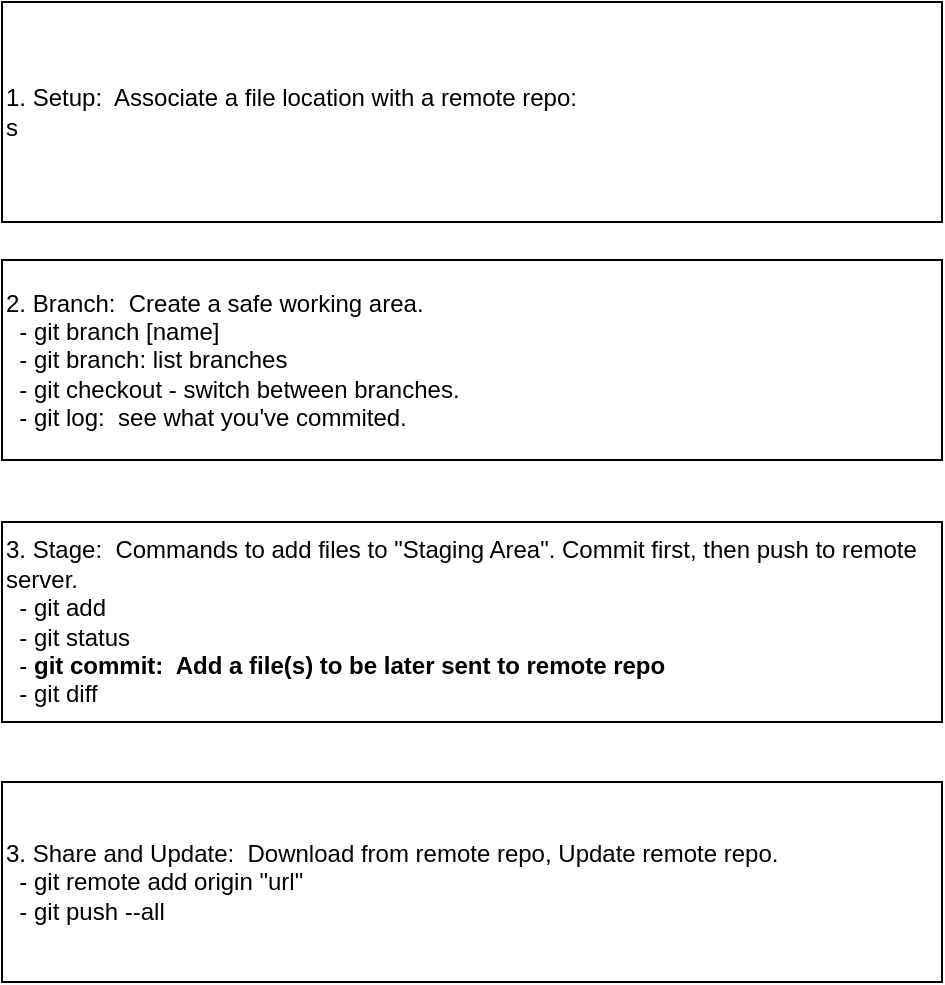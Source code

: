 <mxfile version="23.0.2" type="device">
  <diagram name="Page-1" id="_J6HJHUhG5IzxV83CUwv">
    <mxGraphModel dx="756" dy="777" grid="1" gridSize="10" guides="1" tooltips="1" connect="1" arrows="1" fold="1" page="1" pageScale="1" pageWidth="850" pageHeight="1100" math="0" shadow="0">
      <root>
        <mxCell id="0" />
        <mxCell id="1" parent="0" />
        <mxCell id="dWvBo8iCt_FARk4mqyUM-1" value="3. Stage:&amp;nbsp; Commands to add files to &quot;Staging Area&quot;. Commit first, then push to remote server.&lt;br&gt;&amp;nbsp; - git add&lt;br&gt;&amp;nbsp; - git status&lt;br&gt;&amp;nbsp; - &lt;b&gt;git commit:&amp;nbsp; Add a file(s) to be later sent to remote repo&lt;/b&gt;&lt;br&gt;&amp;nbsp; - git diff" style="rounded=0;whiteSpace=wrap;html=1;align=left;" vertex="1" parent="1">
          <mxGeometry x="20" y="280" width="470" height="100" as="geometry" />
        </mxCell>
        <mxCell id="dWvBo8iCt_FARk4mqyUM-3" value="2. Branch:&amp;nbsp; Create a safe working area.&lt;br&gt;&amp;nbsp; - git branch [name]&lt;br&gt;&amp;nbsp; - git branch: list branches&lt;br&gt;&amp;nbsp; - git checkout - switch between branches.&lt;br&gt;&amp;nbsp; - git log:&amp;nbsp; see what you&#39;ve commited." style="rounded=0;whiteSpace=wrap;html=1;align=left;" vertex="1" parent="1">
          <mxGeometry x="20" y="149" width="470" height="100" as="geometry" />
        </mxCell>
        <mxCell id="dWvBo8iCt_FARk4mqyUM-4" value="1. Setup:&amp;nbsp; Associate a file location with a remote repo:&lt;br&gt;s" style="rounded=0;whiteSpace=wrap;html=1;align=left;" vertex="1" parent="1">
          <mxGeometry x="20" y="20" width="470" height="110" as="geometry" />
        </mxCell>
        <mxCell id="dWvBo8iCt_FARk4mqyUM-5" value="3. Share and Update:&amp;nbsp; Download from remote repo, Update remote repo.&lt;br&gt;&amp;nbsp; - git remote add origin &quot;url&quot;&lt;br&gt;&amp;nbsp; - git push --all&lt;br&gt;" style="rounded=0;whiteSpace=wrap;html=1;align=left;" vertex="1" parent="1">
          <mxGeometry x="20" y="410" width="470" height="100" as="geometry" />
        </mxCell>
      </root>
    </mxGraphModel>
  </diagram>
</mxfile>
